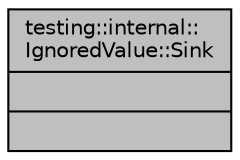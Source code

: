 digraph "testing::internal::IgnoredValue::Sink"
{
 // LATEX_PDF_SIZE
  bgcolor="transparent";
  edge [fontname="Helvetica",fontsize="10",labelfontname="Helvetica",labelfontsize="10"];
  node [fontname="Helvetica",fontsize="10",shape=record];
  Node1 [label="{testing::internal::\lIgnoredValue::Sink\n||}",height=0.2,width=0.4,color="black", fillcolor="grey75", style="filled", fontcolor="black",tooltip=" "];
}
